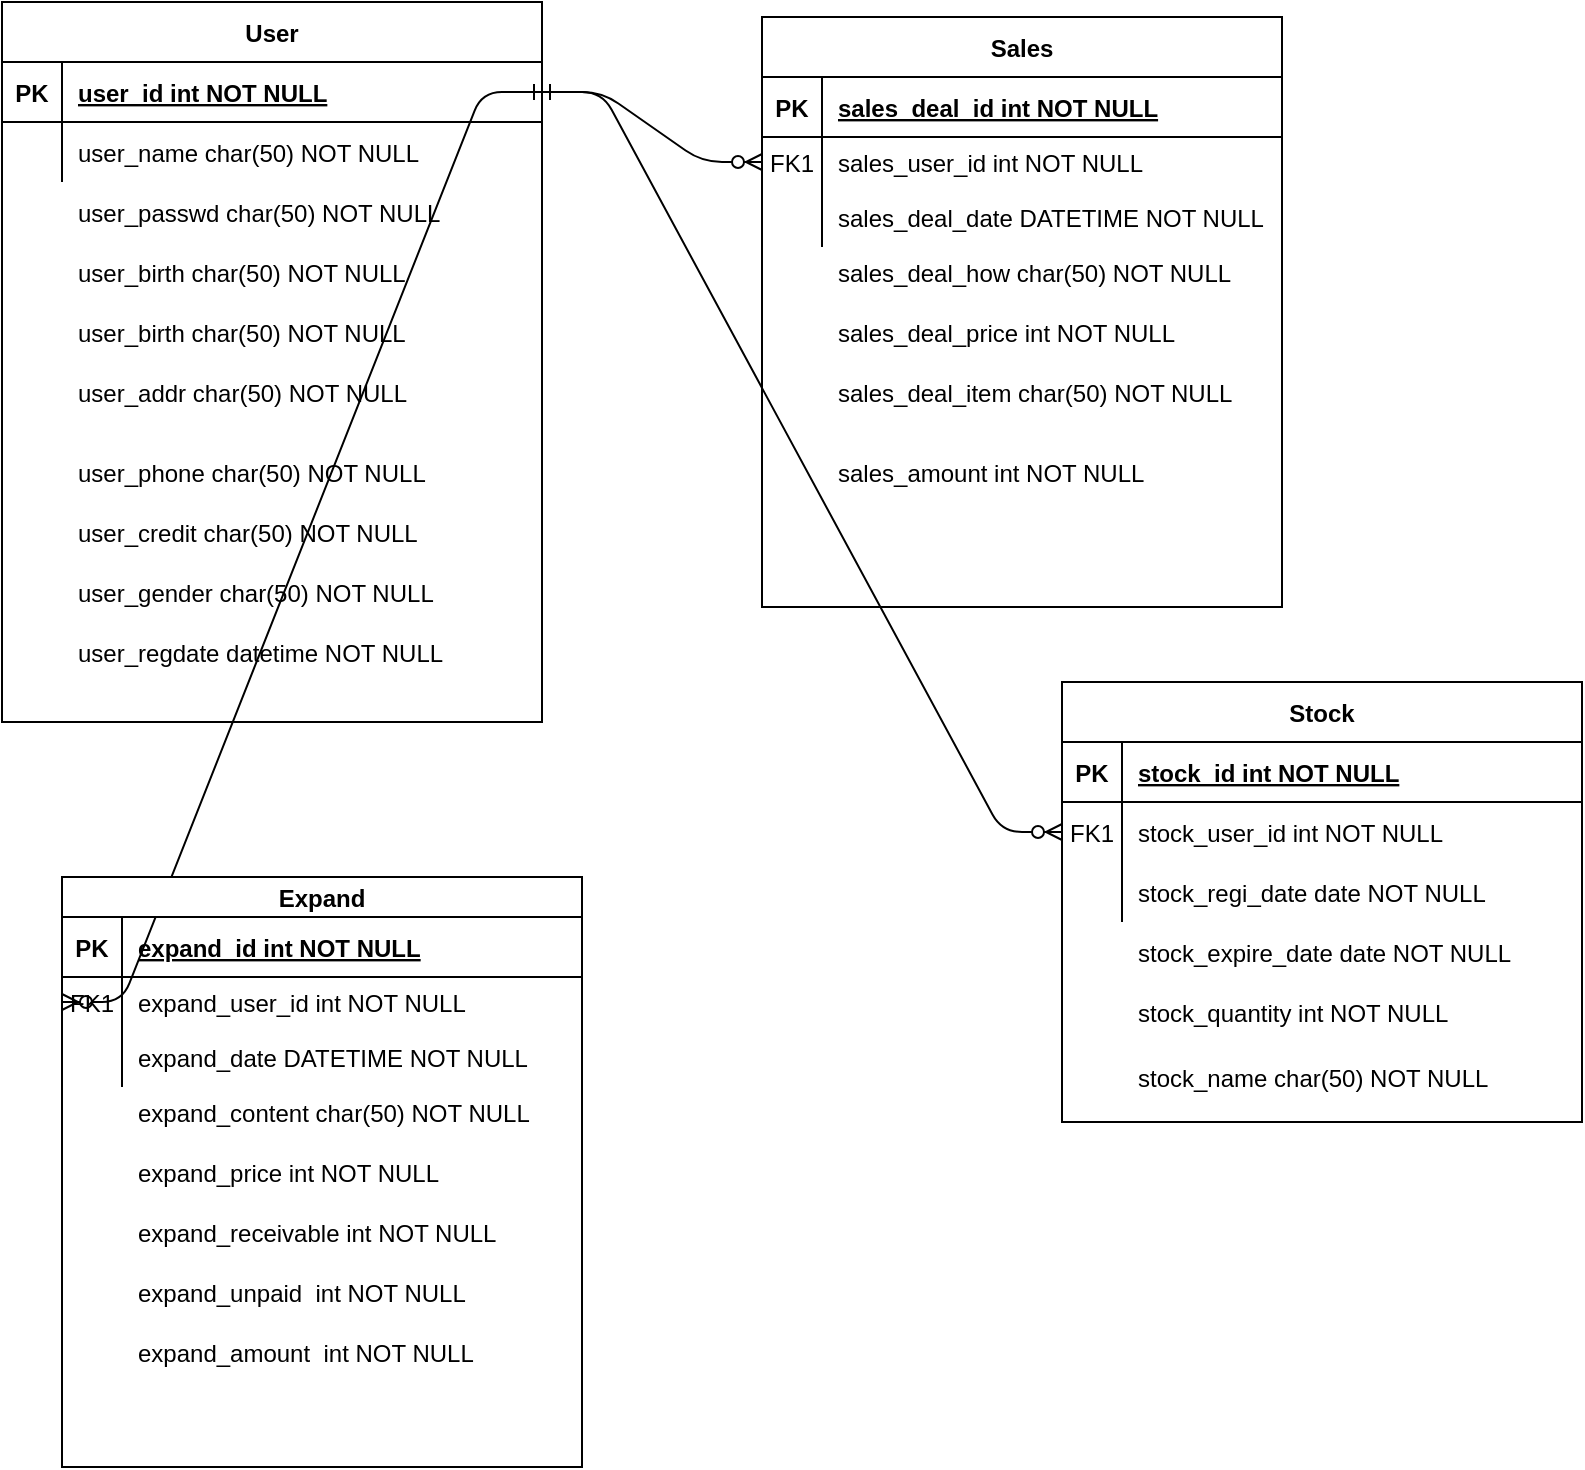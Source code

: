 <mxfile version="13.7.1" type="github">
  <diagram id="R2lEEEUBdFMjLlhIrx00" name="Page-1">
    <mxGraphModel dx="826" dy="777" grid="1" gridSize="10" guides="1" tooltips="1" connect="1" arrows="1" fold="1" page="1" pageScale="1" pageWidth="850" pageHeight="1100" math="0" shadow="0" extFonts="Permanent Marker^https://fonts.googleapis.com/css?family=Permanent+Marker">
      <root>
        <mxCell id="0" />
        <mxCell id="1" parent="0" />
        <mxCell id="C-vyLk0tnHw3VtMMgP7b-1" value="" style="edgeStyle=entityRelationEdgeStyle;endArrow=ERzeroToMany;startArrow=ERone;endFill=1;startFill=0;" parent="1" source="C-vyLk0tnHw3VtMMgP7b-24" target="C-vyLk0tnHw3VtMMgP7b-6" edge="1">
          <mxGeometry width="100" height="100" relative="1" as="geometry">
            <mxPoint x="340" y="720" as="sourcePoint" />
            <mxPoint x="440" y="620" as="targetPoint" />
          </mxGeometry>
        </mxCell>
        <mxCell id="C-vyLk0tnHw3VtMMgP7b-12" value="" style="edgeStyle=entityRelationEdgeStyle;endArrow=ERzeroToMany;startArrow=ERone;endFill=1;startFill=0;exitX=1;exitY=0.5;exitDx=0;exitDy=0;" parent="1" source="C-vyLk0tnHw3VtMMgP7b-24" target="C-vyLk0tnHw3VtMMgP7b-17" edge="1">
          <mxGeometry width="100" height="100" relative="1" as="geometry">
            <mxPoint x="310" y="90" as="sourcePoint" />
            <mxPoint x="460" y="205" as="targetPoint" />
          </mxGeometry>
        </mxCell>
        <mxCell id="nD7i_exYrTpO4Ex7kANN-20" value="sales_deal_how char(50) NOT NULL" style="shape=partialRectangle;overflow=hidden;connectable=0;fillColor=none;top=0;left=0;bottom=0;right=0;align=left;spacingLeft=6;" vertex="1" parent="1">
          <mxGeometry x="450" y="150" width="230" height="30" as="geometry" />
        </mxCell>
        <mxCell id="nD7i_exYrTpO4Ex7kANN-21" value="sales_amount int NOT NULL" style="shape=partialRectangle;overflow=hidden;connectable=0;fillColor=none;top=0;left=0;bottom=0;right=0;align=left;spacingLeft=6;" vertex="1" parent="1">
          <mxGeometry x="450" y="250" width="230" height="30" as="geometry" />
        </mxCell>
        <mxCell id="nD7i_exYrTpO4Ex7kANN-22" value="sales_deal_price int NOT NULL" style="shape=partialRectangle;overflow=hidden;connectable=0;fillColor=none;top=0;left=0;bottom=0;right=0;align=left;spacingLeft=6;" vertex="1" parent="1">
          <mxGeometry x="450" y="180" width="230" height="30" as="geometry" />
        </mxCell>
        <mxCell id="nD7i_exYrTpO4Ex7kANN-23" value="sales_deal_item char(50) NOT NULL" style="shape=partialRectangle;overflow=hidden;connectable=0;fillColor=none;top=0;left=0;bottom=0;right=0;align=left;spacingLeft=6;" vertex="1" parent="1">
          <mxGeometry x="450" y="210" width="230" height="30" as="geometry" />
        </mxCell>
        <mxCell id="C-vyLk0tnHw3VtMMgP7b-2" value="Sales" style="shape=table;startSize=30;container=1;collapsible=1;childLayout=tableLayout;fixedRows=1;rowLines=0;fontStyle=1;align=center;resizeLast=1;" parent="1" vertex="1">
          <mxGeometry x="420" y="37.5" width="260" height="295" as="geometry" />
        </mxCell>
        <mxCell id="C-vyLk0tnHw3VtMMgP7b-3" value="" style="shape=partialRectangle;collapsible=0;dropTarget=0;pointerEvents=0;fillColor=none;points=[[0,0.5],[1,0.5]];portConstraint=eastwest;top=0;left=0;right=0;bottom=1;" parent="C-vyLk0tnHw3VtMMgP7b-2" vertex="1">
          <mxGeometry y="30" width="260" height="30" as="geometry" />
        </mxCell>
        <mxCell id="C-vyLk0tnHw3VtMMgP7b-4" value="PK" style="shape=partialRectangle;overflow=hidden;connectable=0;fillColor=none;top=0;left=0;bottom=0;right=0;fontStyle=1;" parent="C-vyLk0tnHw3VtMMgP7b-3" vertex="1">
          <mxGeometry width="30" height="30" as="geometry" />
        </mxCell>
        <mxCell id="C-vyLk0tnHw3VtMMgP7b-5" value="sales_deal_id int NOT NULL " style="shape=partialRectangle;overflow=hidden;connectable=0;fillColor=none;top=0;left=0;bottom=0;right=0;align=left;spacingLeft=6;fontStyle=5;" parent="C-vyLk0tnHw3VtMMgP7b-3" vertex="1">
          <mxGeometry x="30" width="230" height="30" as="geometry" />
        </mxCell>
        <mxCell id="C-vyLk0tnHw3VtMMgP7b-6" value="" style="shape=partialRectangle;collapsible=0;dropTarget=0;pointerEvents=0;fillColor=none;points=[[0,0.5],[1,0.5]];portConstraint=eastwest;top=0;left=0;right=0;bottom=0;" parent="C-vyLk0tnHw3VtMMgP7b-2" vertex="1">
          <mxGeometry y="60" width="260" height="25" as="geometry" />
        </mxCell>
        <mxCell id="C-vyLk0tnHw3VtMMgP7b-7" value="FK1" style="shape=partialRectangle;overflow=hidden;connectable=0;fillColor=none;top=0;left=0;bottom=0;right=0;" parent="C-vyLk0tnHw3VtMMgP7b-6" vertex="1">
          <mxGeometry width="30" height="25" as="geometry" />
        </mxCell>
        <mxCell id="C-vyLk0tnHw3VtMMgP7b-8" value="sales_user_id int NOT NULL" style="shape=partialRectangle;overflow=hidden;connectable=0;fillColor=none;top=0;left=0;bottom=0;right=0;align=left;spacingLeft=6;" parent="C-vyLk0tnHw3VtMMgP7b-6" vertex="1">
          <mxGeometry x="30" width="230" height="25" as="geometry" />
        </mxCell>
        <mxCell id="C-vyLk0tnHw3VtMMgP7b-9" value="" style="shape=partialRectangle;collapsible=0;dropTarget=0;pointerEvents=0;fillColor=none;points=[[0,0.5],[1,0.5]];portConstraint=eastwest;top=0;left=0;right=0;bottom=0;" parent="C-vyLk0tnHw3VtMMgP7b-2" vertex="1">
          <mxGeometry y="85" width="260" height="30" as="geometry" />
        </mxCell>
        <mxCell id="C-vyLk0tnHw3VtMMgP7b-10" value="" style="shape=partialRectangle;overflow=hidden;connectable=0;fillColor=none;top=0;left=0;bottom=0;right=0;" parent="C-vyLk0tnHw3VtMMgP7b-9" vertex="1">
          <mxGeometry width="30" height="30" as="geometry" />
        </mxCell>
        <mxCell id="C-vyLk0tnHw3VtMMgP7b-11" value="sales_deal_date DATETIME NOT NULL" style="shape=partialRectangle;overflow=hidden;connectable=0;fillColor=none;top=0;left=0;bottom=0;right=0;align=left;spacingLeft=6;" parent="C-vyLk0tnHw3VtMMgP7b-9" vertex="1">
          <mxGeometry x="30" width="230" height="30" as="geometry" />
        </mxCell>
        <mxCell id="nD7i_exYrTpO4Ex7kANN-41" value="" style="edgeStyle=entityRelationEdgeStyle;endArrow=ERzeroToMany;startArrow=ERone;endFill=1;startFill=0;entryX=0;entryY=0.5;entryDx=0;entryDy=0;exitX=1;exitY=0.5;exitDx=0;exitDy=0;" edge="1" parent="1" source="C-vyLk0tnHw3VtMMgP7b-24" target="nD7i_exYrTpO4Ex7kANN-30">
          <mxGeometry width="100" height="100" relative="1" as="geometry">
            <mxPoint x="310" y="90" as="sourcePoint" />
            <mxPoint x="420" y="115" as="targetPoint" />
          </mxGeometry>
        </mxCell>
        <mxCell id="nD7i_exYrTpO4Ex7kANN-43" value="" style="group" vertex="1" connectable="0" parent="1">
          <mxGeometry x="70" y="460" width="260" height="295" as="geometry" />
        </mxCell>
        <mxCell id="nD7i_exYrTpO4Ex7kANN-42" value="" style="group" vertex="1" connectable="0" parent="nD7i_exYrTpO4Ex7kANN-43">
          <mxGeometry width="260" height="295" as="geometry" />
        </mxCell>
        <mxCell id="nD7i_exYrTpO4Ex7kANN-26" value="Expand" style="shape=table;startSize=20;container=1;collapsible=1;childLayout=tableLayout;fixedRows=1;rowLines=0;fontStyle=1;align=center;resizeLast=1;" vertex="1" parent="nD7i_exYrTpO4Ex7kANN-42">
          <mxGeometry y="7.5" width="260" height="295" as="geometry" />
        </mxCell>
        <mxCell id="nD7i_exYrTpO4Ex7kANN-27" value="" style="shape=partialRectangle;collapsible=0;dropTarget=0;pointerEvents=0;fillColor=none;points=[[0,0.5],[1,0.5]];portConstraint=eastwest;top=0;left=0;right=0;bottom=1;" vertex="1" parent="nD7i_exYrTpO4Ex7kANN-26">
          <mxGeometry y="20" width="260" height="30" as="geometry" />
        </mxCell>
        <mxCell id="nD7i_exYrTpO4Ex7kANN-28" value="PK" style="shape=partialRectangle;overflow=hidden;connectable=0;fillColor=none;top=0;left=0;bottom=0;right=0;fontStyle=1;" vertex="1" parent="nD7i_exYrTpO4Ex7kANN-27">
          <mxGeometry width="30" height="30" as="geometry" />
        </mxCell>
        <mxCell id="nD7i_exYrTpO4Ex7kANN-29" value="expand_id int NOT NULL " style="shape=partialRectangle;overflow=hidden;connectable=0;fillColor=none;top=0;left=0;bottom=0;right=0;align=left;spacingLeft=6;fontStyle=5;" vertex="1" parent="nD7i_exYrTpO4Ex7kANN-27">
          <mxGeometry x="30" width="230" height="30" as="geometry" />
        </mxCell>
        <mxCell id="nD7i_exYrTpO4Ex7kANN-30" value="" style="shape=partialRectangle;collapsible=0;dropTarget=0;pointerEvents=0;fillColor=none;points=[[0,0.5],[1,0.5]];portConstraint=eastwest;top=0;left=0;right=0;bottom=0;" vertex="1" parent="nD7i_exYrTpO4Ex7kANN-26">
          <mxGeometry y="50" width="260" height="25" as="geometry" />
        </mxCell>
        <mxCell id="nD7i_exYrTpO4Ex7kANN-31" value="FK1" style="shape=partialRectangle;overflow=hidden;connectable=0;fillColor=none;top=0;left=0;bottom=0;right=0;" vertex="1" parent="nD7i_exYrTpO4Ex7kANN-30">
          <mxGeometry width="30" height="25" as="geometry" />
        </mxCell>
        <mxCell id="nD7i_exYrTpO4Ex7kANN-32" value="expand_user_id int NOT NULL" style="shape=partialRectangle;overflow=hidden;connectable=0;fillColor=none;top=0;left=0;bottom=0;right=0;align=left;spacingLeft=6;" vertex="1" parent="nD7i_exYrTpO4Ex7kANN-30">
          <mxGeometry x="30" width="230" height="25" as="geometry" />
        </mxCell>
        <mxCell id="nD7i_exYrTpO4Ex7kANN-33" value="" style="shape=partialRectangle;collapsible=0;dropTarget=0;pointerEvents=0;fillColor=none;points=[[0,0.5],[1,0.5]];portConstraint=eastwest;top=0;left=0;right=0;bottom=0;" vertex="1" parent="nD7i_exYrTpO4Ex7kANN-26">
          <mxGeometry y="75" width="260" height="30" as="geometry" />
        </mxCell>
        <mxCell id="nD7i_exYrTpO4Ex7kANN-34" value="" style="shape=partialRectangle;overflow=hidden;connectable=0;fillColor=none;top=0;left=0;bottom=0;right=0;" vertex="1" parent="nD7i_exYrTpO4Ex7kANN-33">
          <mxGeometry width="30" height="30" as="geometry" />
        </mxCell>
        <mxCell id="nD7i_exYrTpO4Ex7kANN-35" value="expand_date DATETIME NOT NULL" style="shape=partialRectangle;overflow=hidden;connectable=0;fillColor=none;top=0;left=0;bottom=0;right=0;align=left;spacingLeft=6;" vertex="1" parent="nD7i_exYrTpO4Ex7kANN-33">
          <mxGeometry x="30" width="230" height="30" as="geometry" />
        </mxCell>
        <mxCell id="nD7i_exYrTpO4Ex7kANN-36" value="expand_content char(50) NOT NULL" style="shape=partialRectangle;overflow=hidden;connectable=0;fillColor=none;top=0;left=0;bottom=0;right=0;align=left;spacingLeft=6;" vertex="1" parent="nD7i_exYrTpO4Ex7kANN-42">
          <mxGeometry x="30" y="110" width="230" height="30" as="geometry" />
        </mxCell>
        <mxCell id="nD7i_exYrTpO4Ex7kANN-37" value="expand_unpaid  int NOT NULL" style="shape=partialRectangle;overflow=hidden;connectable=0;fillColor=none;top=0;left=0;bottom=0;right=0;align=left;spacingLeft=6;" vertex="1" parent="nD7i_exYrTpO4Ex7kANN-42">
          <mxGeometry x="30" y="200" width="230" height="30" as="geometry" />
        </mxCell>
        <mxCell id="nD7i_exYrTpO4Ex7kANN-38" value="expand_price int NOT NULL" style="shape=partialRectangle;overflow=hidden;connectable=0;fillColor=none;top=0;left=0;bottom=0;right=0;align=left;spacingLeft=6;" vertex="1" parent="nD7i_exYrTpO4Ex7kANN-42">
          <mxGeometry x="30" y="140" width="230" height="30" as="geometry" />
        </mxCell>
        <mxCell id="nD7i_exYrTpO4Ex7kANN-39" value="expand_receivable int NOT NULL" style="shape=partialRectangle;overflow=hidden;connectable=0;fillColor=none;top=0;left=0;bottom=0;right=0;align=left;spacingLeft=6;" vertex="1" parent="nD7i_exYrTpO4Ex7kANN-42">
          <mxGeometry x="30" y="170" width="230" height="30" as="geometry" />
        </mxCell>
        <mxCell id="nD7i_exYrTpO4Ex7kANN-40" value="expand_amount  int NOT NULL" style="shape=partialRectangle;overflow=hidden;connectable=0;fillColor=none;top=0;left=0;bottom=0;right=0;align=left;spacingLeft=6;" vertex="1" parent="nD7i_exYrTpO4Ex7kANN-42">
          <mxGeometry x="30" y="230" width="230" height="30" as="geometry" />
        </mxCell>
        <mxCell id="nD7i_exYrTpO4Ex7kANN-48" value="" style="group" vertex="1" connectable="0" parent="1">
          <mxGeometry x="570" y="370" width="260" height="220" as="geometry" />
        </mxCell>
        <mxCell id="C-vyLk0tnHw3VtMMgP7b-13" value="Stock" style="shape=table;startSize=30;container=1;collapsible=1;childLayout=tableLayout;fixedRows=1;rowLines=0;fontStyle=1;align=center;resizeLast=1;" parent="nD7i_exYrTpO4Ex7kANN-48" vertex="1">
          <mxGeometry width="260" height="220" as="geometry" />
        </mxCell>
        <mxCell id="C-vyLk0tnHw3VtMMgP7b-14" value="" style="shape=partialRectangle;collapsible=0;dropTarget=0;pointerEvents=0;fillColor=none;points=[[0,0.5],[1,0.5]];portConstraint=eastwest;top=0;left=0;right=0;bottom=1;" parent="C-vyLk0tnHw3VtMMgP7b-13" vertex="1">
          <mxGeometry y="30" width="260" height="30" as="geometry" />
        </mxCell>
        <mxCell id="C-vyLk0tnHw3VtMMgP7b-15" value="PK" style="shape=partialRectangle;overflow=hidden;connectable=0;fillColor=none;top=0;left=0;bottom=0;right=0;fontStyle=1;" parent="C-vyLk0tnHw3VtMMgP7b-14" vertex="1">
          <mxGeometry width="30" height="30" as="geometry" />
        </mxCell>
        <mxCell id="C-vyLk0tnHw3VtMMgP7b-16" value="stock_id int NOT NULL " style="shape=partialRectangle;overflow=hidden;connectable=0;fillColor=none;top=0;left=0;bottom=0;right=0;align=left;spacingLeft=6;fontStyle=5;" parent="C-vyLk0tnHw3VtMMgP7b-14" vertex="1">
          <mxGeometry x="30" width="230" height="30" as="geometry" />
        </mxCell>
        <mxCell id="C-vyLk0tnHw3VtMMgP7b-17" value="" style="shape=partialRectangle;collapsible=0;dropTarget=0;pointerEvents=0;fillColor=none;points=[[0,0.5],[1,0.5]];portConstraint=eastwest;top=0;left=0;right=0;bottom=0;" parent="C-vyLk0tnHw3VtMMgP7b-13" vertex="1">
          <mxGeometry y="60" width="260" height="30" as="geometry" />
        </mxCell>
        <mxCell id="C-vyLk0tnHw3VtMMgP7b-18" value="FK1" style="shape=partialRectangle;overflow=hidden;connectable=0;fillColor=none;top=0;left=0;bottom=0;right=0;" parent="C-vyLk0tnHw3VtMMgP7b-17" vertex="1">
          <mxGeometry width="30" height="30" as="geometry" />
        </mxCell>
        <mxCell id="C-vyLk0tnHw3VtMMgP7b-19" value="stock_user_id int NOT NULL" style="shape=partialRectangle;overflow=hidden;connectable=0;fillColor=none;top=0;left=0;bottom=0;right=0;align=left;spacingLeft=6;" parent="C-vyLk0tnHw3VtMMgP7b-17" vertex="1">
          <mxGeometry x="30" width="230" height="30" as="geometry" />
        </mxCell>
        <mxCell id="C-vyLk0tnHw3VtMMgP7b-20" value="" style="shape=partialRectangle;collapsible=0;dropTarget=0;pointerEvents=0;fillColor=none;points=[[0,0.5],[1,0.5]];portConstraint=eastwest;top=0;left=0;right=0;bottom=0;" parent="C-vyLk0tnHw3VtMMgP7b-13" vertex="1">
          <mxGeometry y="90" width="260" height="30" as="geometry" />
        </mxCell>
        <mxCell id="C-vyLk0tnHw3VtMMgP7b-21" value="" style="shape=partialRectangle;overflow=hidden;connectable=0;fillColor=none;top=0;left=0;bottom=0;right=0;" parent="C-vyLk0tnHw3VtMMgP7b-20" vertex="1">
          <mxGeometry width="30" height="30" as="geometry" />
        </mxCell>
        <mxCell id="C-vyLk0tnHw3VtMMgP7b-22" value="stock_regi_date date NOT NULL" style="shape=partialRectangle;overflow=hidden;connectable=0;fillColor=none;top=0;left=0;bottom=0;right=0;align=left;spacingLeft=6;" parent="C-vyLk0tnHw3VtMMgP7b-20" vertex="1">
          <mxGeometry x="30" width="230" height="30" as="geometry" />
        </mxCell>
        <mxCell id="nD7i_exYrTpO4Ex7kANN-44" value="stock_expire_date date NOT NULL" style="shape=partialRectangle;overflow=hidden;connectable=0;fillColor=none;top=0;left=0;bottom=0;right=0;align=left;spacingLeft=6;" vertex="1" parent="nD7i_exYrTpO4Ex7kANN-48">
          <mxGeometry x="30" y="120" width="230" height="30" as="geometry" />
        </mxCell>
        <mxCell id="nD7i_exYrTpO4Ex7kANN-45" value="stock_quantity int NOT NULL" style="shape=partialRectangle;overflow=hidden;connectable=0;fillColor=none;top=0;left=0;bottom=0;right=0;align=left;spacingLeft=6;" vertex="1" parent="nD7i_exYrTpO4Ex7kANN-48">
          <mxGeometry x="30" y="150" width="230" height="30" as="geometry" />
        </mxCell>
        <mxCell id="nD7i_exYrTpO4Ex7kANN-46" value="stock_name char(50) NOT NULL" style="shape=partialRectangle;overflow=hidden;connectable=0;fillColor=none;top=0;left=0;bottom=0;right=0;align=left;spacingLeft=6;" vertex="1" parent="nD7i_exYrTpO4Ex7kANN-48">
          <mxGeometry x="30" y="182.5" width="230" height="30" as="geometry" />
        </mxCell>
        <mxCell id="nD7i_exYrTpO4Ex7kANN-49" value="" style="group" vertex="1" connectable="0" parent="1">
          <mxGeometry x="40" y="30" width="270" height="360" as="geometry" />
        </mxCell>
        <mxCell id="nD7i_exYrTpO4Ex7kANN-1" value="" style="shape=partialRectangle;collapsible=0;dropTarget=0;pointerEvents=0;fillColor=none;points=[[0,0.5],[1,0.5]];portConstraint=eastwest;top=0;left=0;right=0;bottom=0;" vertex="1" parent="nD7i_exYrTpO4Ex7kANN-49">
          <mxGeometry y="90" width="270" height="30" as="geometry" />
        </mxCell>
        <mxCell id="nD7i_exYrTpO4Ex7kANN-2" value="" style="shape=partialRectangle;overflow=hidden;connectable=0;fillColor=none;top=0;left=0;bottom=0;right=0;" vertex="1" parent="nD7i_exYrTpO4Ex7kANN-1">
          <mxGeometry width="30" height="30" as="geometry" />
        </mxCell>
        <mxCell id="nD7i_exYrTpO4Ex7kANN-3" value="user_passwd char(50) NOT NULL" style="shape=partialRectangle;overflow=hidden;connectable=0;fillColor=none;top=0;left=0;bottom=0;right=0;align=left;spacingLeft=6;" vertex="1" parent="nD7i_exYrTpO4Ex7kANN-1">
          <mxGeometry x="30" width="240" height="30" as="geometry" />
        </mxCell>
        <mxCell id="nD7i_exYrTpO4Ex7kANN-4" value="" style="shape=partialRectangle;collapsible=0;dropTarget=0;pointerEvents=0;fillColor=none;points=[[0,0.5],[1,0.5]];portConstraint=eastwest;top=0;left=0;right=0;bottom=0;" vertex="1" parent="nD7i_exYrTpO4Ex7kANN-49">
          <mxGeometry y="120" width="270" height="30" as="geometry" />
        </mxCell>
        <mxCell id="nD7i_exYrTpO4Ex7kANN-5" value="" style="shape=partialRectangle;overflow=hidden;connectable=0;fillColor=none;top=0;left=0;bottom=0;right=0;" vertex="1" parent="nD7i_exYrTpO4Ex7kANN-4">
          <mxGeometry width="30" height="30" as="geometry" />
        </mxCell>
        <mxCell id="nD7i_exYrTpO4Ex7kANN-6" value="user_birth char(50) NOT NULL" style="shape=partialRectangle;overflow=hidden;connectable=0;fillColor=none;top=0;left=0;bottom=0;right=0;align=left;spacingLeft=6;" vertex="1" parent="nD7i_exYrTpO4Ex7kANN-4">
          <mxGeometry x="30" width="240" height="30" as="geometry" />
        </mxCell>
        <mxCell id="nD7i_exYrTpO4Ex7kANN-7" value="" style="shape=partialRectangle;collapsible=0;dropTarget=0;pointerEvents=0;fillColor=none;points=[[0,0.5],[1,0.5]];portConstraint=eastwest;top=0;left=0;right=0;bottom=0;" vertex="1" parent="nD7i_exYrTpO4Ex7kANN-49">
          <mxGeometry y="150" width="270" height="30" as="geometry" />
        </mxCell>
        <mxCell id="nD7i_exYrTpO4Ex7kANN-8" value="" style="shape=partialRectangle;overflow=hidden;connectable=0;fillColor=none;top=0;left=0;bottom=0;right=0;" vertex="1" parent="nD7i_exYrTpO4Ex7kANN-7">
          <mxGeometry width="30" height="30" as="geometry" />
        </mxCell>
        <mxCell id="nD7i_exYrTpO4Ex7kANN-9" value="user_birth char(50) NOT NULL" style="shape=partialRectangle;overflow=hidden;connectable=0;fillColor=none;top=0;left=0;bottom=0;right=0;align=left;spacingLeft=6;" vertex="1" parent="nD7i_exYrTpO4Ex7kANN-7">
          <mxGeometry x="30" width="240" height="30" as="geometry" />
        </mxCell>
        <mxCell id="nD7i_exYrTpO4Ex7kANN-10" value="" style="shape=partialRectangle;collapsible=0;dropTarget=0;pointerEvents=0;fillColor=none;points=[[0,0.5],[1,0.5]];portConstraint=eastwest;top=0;left=0;right=0;bottom=0;" vertex="1" parent="nD7i_exYrTpO4Ex7kANN-49">
          <mxGeometry y="180" width="270" height="30" as="geometry" />
        </mxCell>
        <mxCell id="nD7i_exYrTpO4Ex7kANN-11" value="" style="shape=partialRectangle;overflow=hidden;connectable=0;fillColor=none;top=0;left=0;bottom=0;right=0;" vertex="1" parent="nD7i_exYrTpO4Ex7kANN-10">
          <mxGeometry width="30" height="30" as="geometry" />
        </mxCell>
        <mxCell id="nD7i_exYrTpO4Ex7kANN-12" value="user_addr char(50) NOT NULL" style="shape=partialRectangle;overflow=hidden;connectable=0;fillColor=none;top=0;left=0;bottom=0;right=0;align=left;spacingLeft=6;" vertex="1" parent="nD7i_exYrTpO4Ex7kANN-10">
          <mxGeometry x="30" width="240" height="30" as="geometry" />
        </mxCell>
        <mxCell id="nD7i_exYrTpO4Ex7kANN-13" value="" style="shape=partialRectangle;collapsible=0;dropTarget=0;pointerEvents=0;fillColor=none;points=[[0,0.5],[1,0.5]];portConstraint=eastwest;top=0;left=0;right=0;bottom=0;" vertex="1" parent="nD7i_exYrTpO4Ex7kANN-49">
          <mxGeometry y="220" width="270" height="30" as="geometry" />
        </mxCell>
        <mxCell id="nD7i_exYrTpO4Ex7kANN-14" value="" style="shape=partialRectangle;overflow=hidden;connectable=0;fillColor=none;top=0;left=0;bottom=0;right=0;" vertex="1" parent="nD7i_exYrTpO4Ex7kANN-13">
          <mxGeometry width="30" height="30" as="geometry" />
        </mxCell>
        <mxCell id="nD7i_exYrTpO4Ex7kANN-15" value="user_phone char(50) NOT NULL" style="shape=partialRectangle;overflow=hidden;connectable=0;fillColor=none;top=0;left=0;bottom=0;right=0;align=left;spacingLeft=6;" vertex="1" parent="nD7i_exYrTpO4Ex7kANN-13">
          <mxGeometry x="30" width="240" height="30" as="geometry" />
        </mxCell>
        <mxCell id="nD7i_exYrTpO4Ex7kANN-16" value="user_credit char(50) NOT NULL" style="shape=partialRectangle;overflow=hidden;connectable=0;fillColor=none;top=0;left=0;bottom=0;right=0;align=left;spacingLeft=6;" vertex="1" parent="nD7i_exYrTpO4Ex7kANN-49">
          <mxGeometry x="30" y="250" width="240" height="30" as="geometry" />
        </mxCell>
        <mxCell id="nD7i_exYrTpO4Ex7kANN-17" value="user_gender char(50) NOT NULL" style="shape=partialRectangle;overflow=hidden;connectable=0;fillColor=none;top=0;left=0;bottom=0;right=0;align=left;spacingLeft=6;" vertex="1" parent="nD7i_exYrTpO4Ex7kANN-49">
          <mxGeometry x="30" y="280" width="240" height="30" as="geometry" />
        </mxCell>
        <mxCell id="nD7i_exYrTpO4Ex7kANN-18" value="user_regdate datetime NOT NULL" style="shape=partialRectangle;overflow=hidden;connectable=0;fillColor=none;top=0;left=0;bottom=0;right=0;align=left;spacingLeft=6;" vertex="1" parent="nD7i_exYrTpO4Ex7kANN-49">
          <mxGeometry x="30" y="310" width="240" height="30" as="geometry" />
        </mxCell>
        <mxCell id="C-vyLk0tnHw3VtMMgP7b-23" value="User" style="shape=table;startSize=30;container=1;collapsible=1;childLayout=tableLayout;fixedRows=1;rowLines=0;fontStyle=1;align=center;resizeLast=1;" parent="nD7i_exYrTpO4Ex7kANN-49" vertex="1">
          <mxGeometry width="270" height="360" as="geometry" />
        </mxCell>
        <mxCell id="C-vyLk0tnHw3VtMMgP7b-24" value="" style="shape=partialRectangle;collapsible=0;dropTarget=0;pointerEvents=0;fillColor=none;points=[[0,0.5],[1,0.5]];portConstraint=eastwest;top=0;left=0;right=0;bottom=1;" parent="C-vyLk0tnHw3VtMMgP7b-23" vertex="1">
          <mxGeometry y="30" width="270" height="30" as="geometry" />
        </mxCell>
        <mxCell id="C-vyLk0tnHw3VtMMgP7b-25" value="PK" style="shape=partialRectangle;overflow=hidden;connectable=0;fillColor=none;top=0;left=0;bottom=0;right=0;fontStyle=1;" parent="C-vyLk0tnHw3VtMMgP7b-24" vertex="1">
          <mxGeometry width="30" height="30" as="geometry" />
        </mxCell>
        <mxCell id="C-vyLk0tnHw3VtMMgP7b-26" value="user_id int NOT NULL " style="shape=partialRectangle;overflow=hidden;connectable=0;fillColor=none;top=0;left=0;bottom=0;right=0;align=left;spacingLeft=6;fontStyle=5;" parent="C-vyLk0tnHw3VtMMgP7b-24" vertex="1">
          <mxGeometry x="30" width="240" height="30" as="geometry" />
        </mxCell>
        <mxCell id="C-vyLk0tnHw3VtMMgP7b-27" value="" style="shape=partialRectangle;collapsible=0;dropTarget=0;pointerEvents=0;fillColor=none;points=[[0,0.5],[1,0.5]];portConstraint=eastwest;top=0;left=0;right=0;bottom=0;" parent="C-vyLk0tnHw3VtMMgP7b-23" vertex="1">
          <mxGeometry y="60" width="270" height="30" as="geometry" />
        </mxCell>
        <mxCell id="C-vyLk0tnHw3VtMMgP7b-28" value="" style="shape=partialRectangle;overflow=hidden;connectable=0;fillColor=none;top=0;left=0;bottom=0;right=0;" parent="C-vyLk0tnHw3VtMMgP7b-27" vertex="1">
          <mxGeometry width="30" height="30" as="geometry" />
        </mxCell>
        <mxCell id="C-vyLk0tnHw3VtMMgP7b-29" value="user_name char(50) NOT NULL" style="shape=partialRectangle;overflow=hidden;connectable=0;fillColor=none;top=0;left=0;bottom=0;right=0;align=left;spacingLeft=6;" parent="C-vyLk0tnHw3VtMMgP7b-27" vertex="1">
          <mxGeometry x="30" width="240" height="30" as="geometry" />
        </mxCell>
      </root>
    </mxGraphModel>
  </diagram>
</mxfile>
